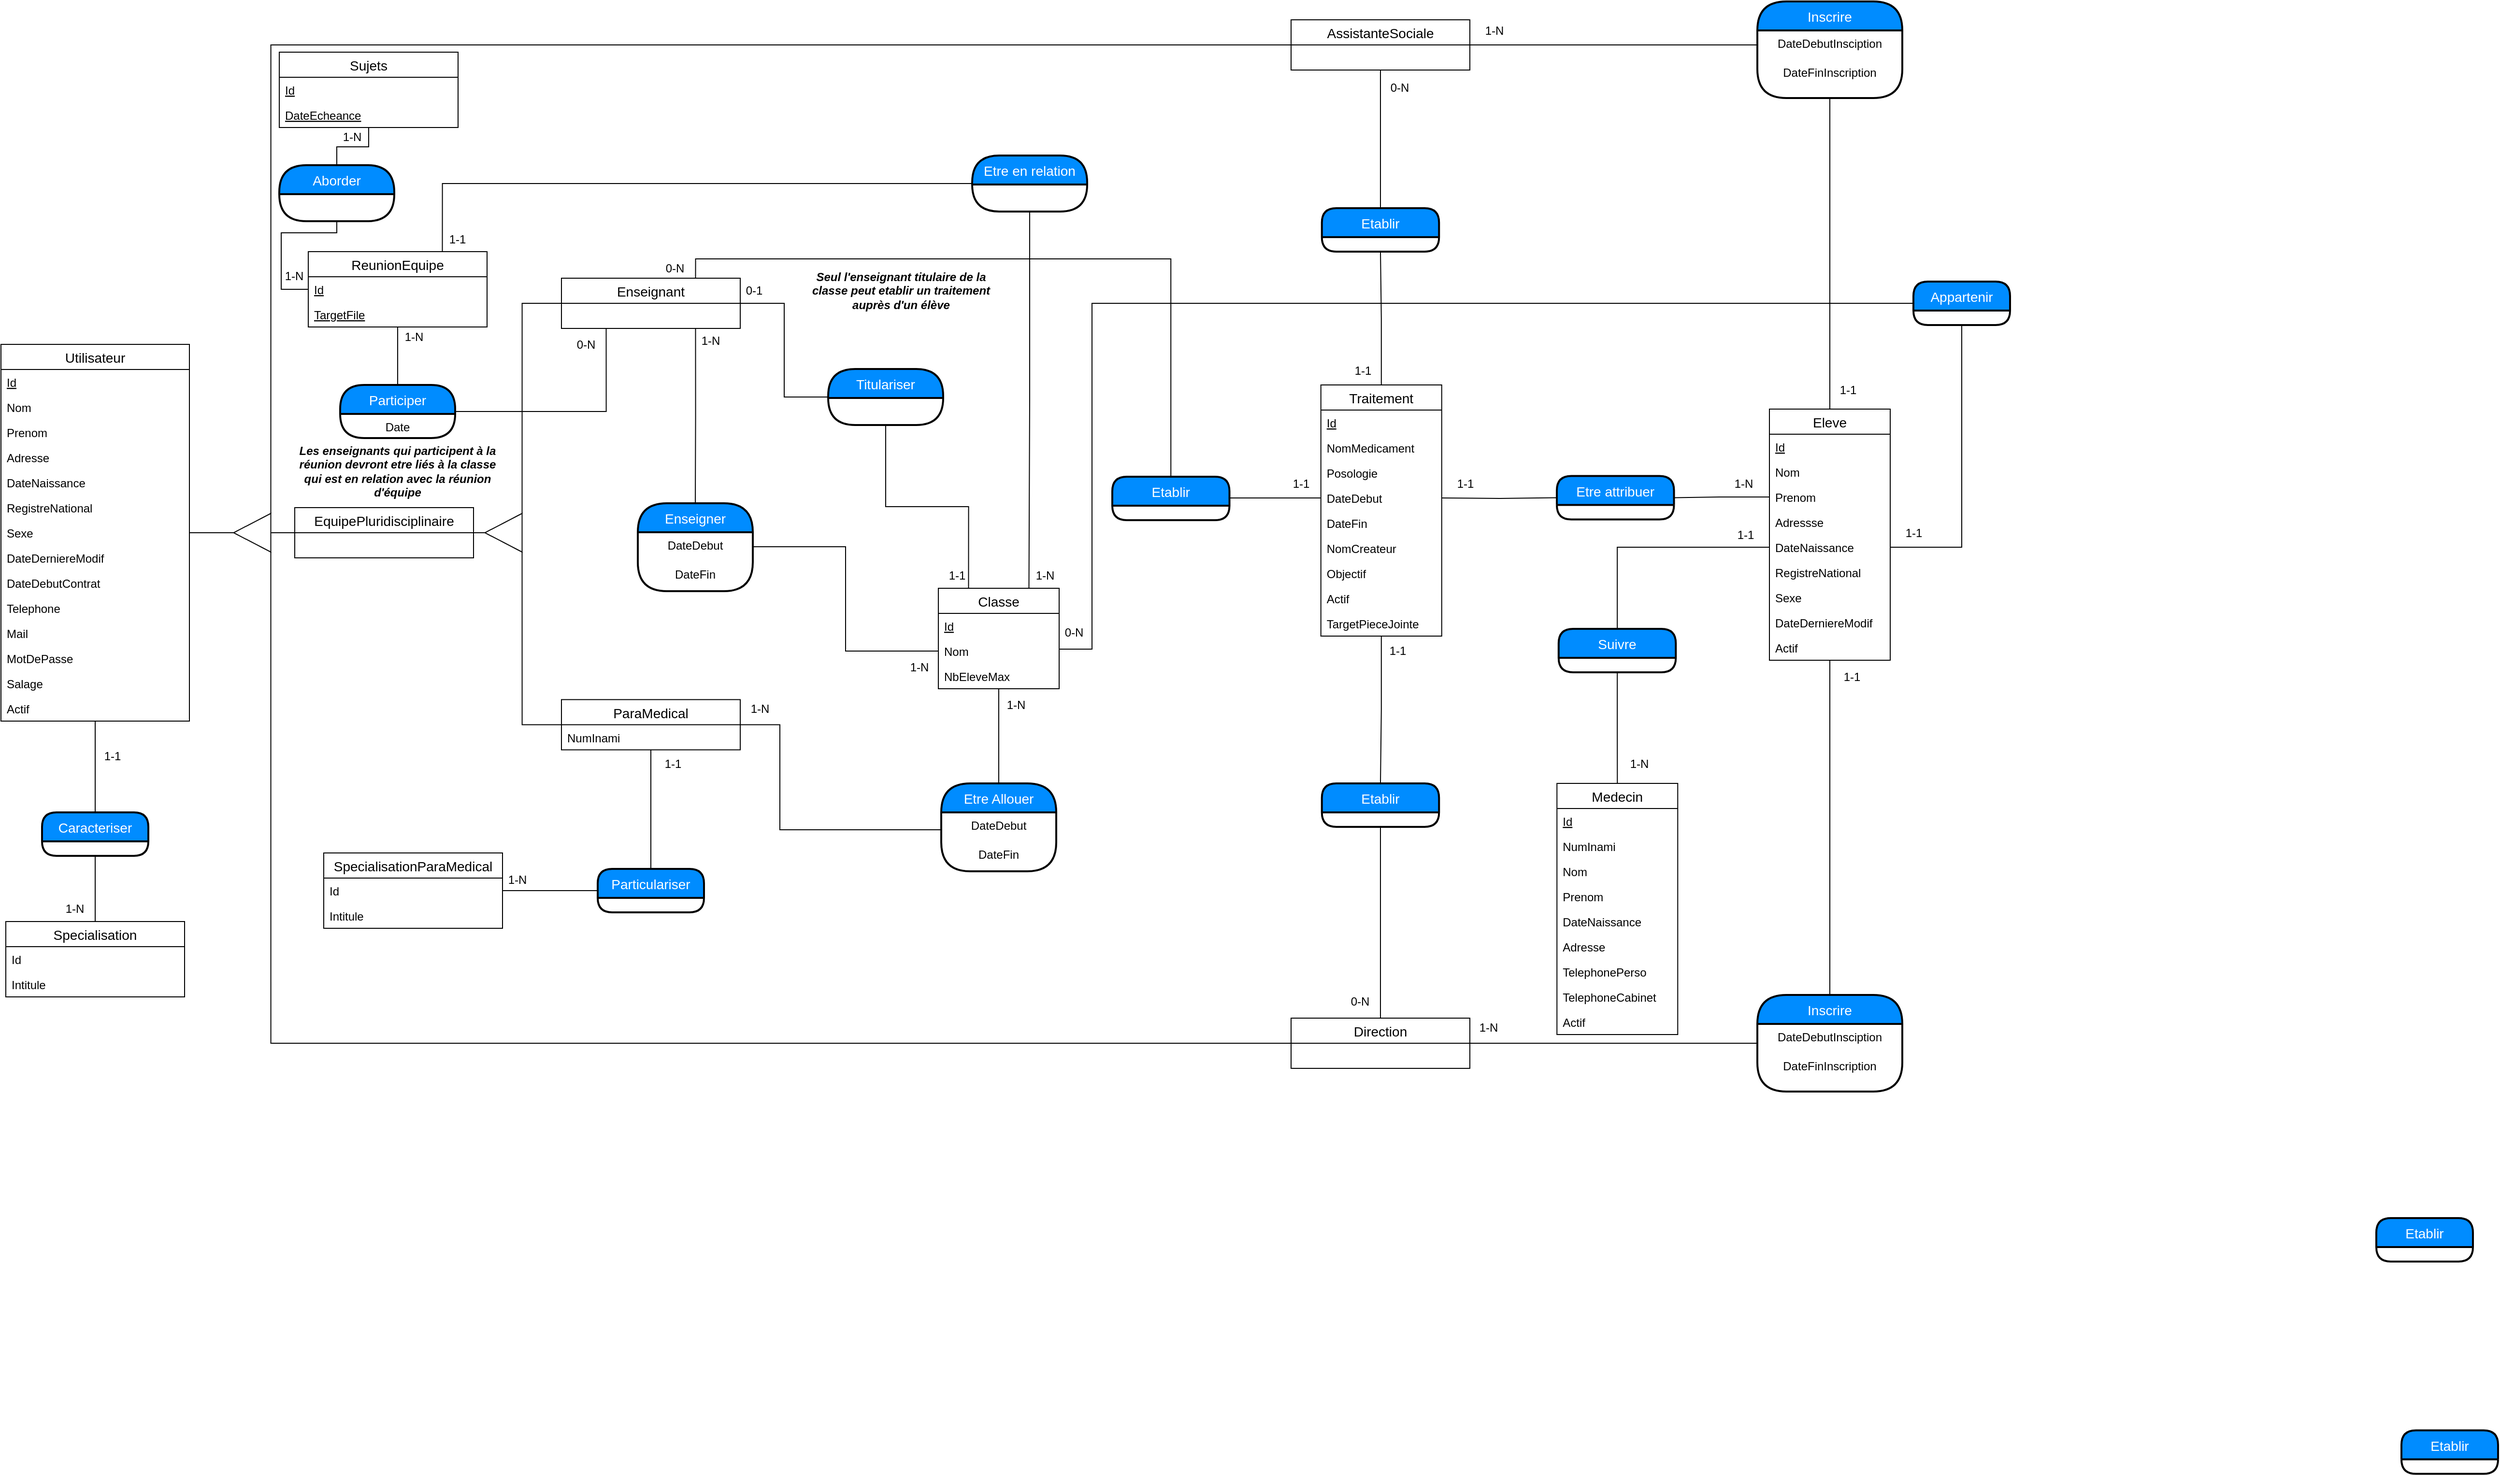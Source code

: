 <mxfile>
    <diagram id="4sK-PKmjDqS8IKaFj2jv" name="Page-1">
        <mxGraphModel dx="1220" dy="488" grid="0" gridSize="10" guides="1" tooltips="1" connect="1" arrows="1" fold="1" page="0" pageScale="1" pageWidth="827" pageHeight="1169" math="0" shadow="0">
            <root>
                <mxCell id="0"/>
                <mxCell id="1" parent="0"/>
                <mxCell id="yFiI01TJS1DYjCSwMzdh-75" style="edgeStyle=orthogonalEdgeStyle;rounded=0;orthogonalLoop=1;jettySize=auto;html=1;entryX=0;entryY=0.5;entryDx=0;entryDy=0;endArrow=none;endFill=0;" parent="1" source="awV-GZD2r2zzS3tEyDBp-6" target="awV-GZD2r2zzS3tEyDBp-64" edge="1">
                    <mxGeometry relative="1" as="geometry"/>
                </mxCell>
                <mxCell id="yFiI01TJS1DYjCSwMzdh-76" style="edgeStyle=orthogonalEdgeStyle;rounded=0;orthogonalLoop=1;jettySize=auto;html=1;entryX=0.5;entryY=0;entryDx=0;entryDy=0;endArrow=none;endFill=0;" parent="1" source="awV-GZD2r2zzS3tEyDBp-6" target="awV-GZD2r2zzS3tEyDBp-13" edge="1">
                    <mxGeometry relative="1" as="geometry"/>
                </mxCell>
                <mxCell id="awV-GZD2r2zzS3tEyDBp-6" value="Suivre" style="swimlane;childLayout=stackLayout;horizontal=1;startSize=30;horizontalStack=0;fillColor=#008cff;fontColor=#FFFFFF;rounded=1;fontSize=14;fontStyle=0;strokeWidth=2;resizeParent=0;resizeLast=1;shadow=0;dashed=0;align=center;comic=0;arcSize=50;" parent="1" vertex="1">
                    <mxGeometry x="1221.88" y="770" width="121.25" height="45" as="geometry"/>
                </mxCell>
                <mxCell id="awV-GZD2r2zzS3tEyDBp-10" value="Etablir" style="swimlane;childLayout=stackLayout;horizontal=1;startSize=30;horizontalStack=0;fillColor=#008cff;fontColor=#FFFFFF;rounded=1;fontSize=14;fontStyle=0;strokeWidth=2;resizeParent=0;resizeLast=1;shadow=0;dashed=0;align=center;comic=0;arcSize=50;" parent="1" vertex="1">
                    <mxGeometry x="976.87" y="334.5" width="121.25" height="45" as="geometry"/>
                </mxCell>
                <mxCell id="awV-GZD2r2zzS3tEyDBp-11" value="1-N" style="text;html=1;align=center;verticalAlign=middle;resizable=0;points=[];autosize=1;" parent="1" vertex="1">
                    <mxGeometry x="1140" y="140.5" width="30" height="20" as="geometry"/>
                </mxCell>
                <mxCell id="awV-GZD2r2zzS3tEyDBp-12" value="1-1" style="text;html=1;align=center;verticalAlign=middle;resizable=0;points=[];autosize=1;" parent="1" vertex="1">
                    <mxGeometry x="1110" y="610" width="30" height="20" as="geometry"/>
                </mxCell>
                <mxCell id="awV-GZD2r2zzS3tEyDBp-13" value="Medecin" style="swimlane;fontStyle=0;childLayout=stackLayout;horizontal=1;startSize=26;horizontalStack=0;resizeParent=1;resizeParentMax=0;resizeLast=0;collapsible=1;marginBottom=0;swimlaneFillColor=none;align=center;fontSize=14;shadow=0;comic=0;fillColor=none;" parent="1" vertex="1">
                    <mxGeometry x="1220.13" y="930" width="125" height="260" as="geometry"/>
                </mxCell>
                <mxCell id="awV-GZD2r2zzS3tEyDBp-14" value="Id" style="text;strokeColor=none;fillColor=none;spacingLeft=4;spacingRight=4;overflow=hidden;rotatable=0;points=[[0,0.5],[1,0.5]];portConstraint=eastwest;fontSize=12;fontStyle=4" parent="awV-GZD2r2zzS3tEyDBp-13" vertex="1">
                    <mxGeometry y="26" width="125" height="26" as="geometry"/>
                </mxCell>
                <mxCell id="83" value="NumInami" style="text;strokeColor=none;fillColor=none;spacingLeft=4;spacingRight=4;overflow=hidden;rotatable=0;points=[[0,0.5],[1,0.5]];portConstraint=eastwest;fontSize=12;" parent="awV-GZD2r2zzS3tEyDBp-13" vertex="1">
                    <mxGeometry y="52" width="125" height="26" as="geometry"/>
                </mxCell>
                <mxCell id="awV-GZD2r2zzS3tEyDBp-15" value="Nom" style="text;strokeColor=none;fillColor=none;spacingLeft=4;spacingRight=4;overflow=hidden;rotatable=0;points=[[0,0.5],[1,0.5]];portConstraint=eastwest;fontSize=12;" parent="awV-GZD2r2zzS3tEyDBp-13" vertex="1">
                    <mxGeometry y="78" width="125" height="26" as="geometry"/>
                </mxCell>
                <mxCell id="awV-GZD2r2zzS3tEyDBp-16" value="Prenom" style="text;strokeColor=none;fillColor=none;spacingLeft=4;spacingRight=4;overflow=hidden;rotatable=0;points=[[0,0.5],[1,0.5]];portConstraint=eastwest;fontSize=12;" parent="awV-GZD2r2zzS3tEyDBp-13" vertex="1">
                    <mxGeometry y="104" width="125" height="26" as="geometry"/>
                </mxCell>
                <mxCell id="awV-GZD2r2zzS3tEyDBp-17" value="DateNaissance" style="text;strokeColor=none;fillColor=none;spacingLeft=4;spacingRight=4;overflow=hidden;rotatable=0;points=[[0,0.5],[1,0.5]];portConstraint=eastwest;fontSize=12;" parent="awV-GZD2r2zzS3tEyDBp-13" vertex="1">
                    <mxGeometry y="130" width="125" height="26" as="geometry"/>
                </mxCell>
                <mxCell id="awV-GZD2r2zzS3tEyDBp-18" value="Adresse" style="text;strokeColor=none;fillColor=none;spacingLeft=4;spacingRight=4;overflow=hidden;rotatable=0;points=[[0,0.5],[1,0.5]];portConstraint=eastwest;fontSize=12;" parent="awV-GZD2r2zzS3tEyDBp-13" vertex="1">
                    <mxGeometry y="156" width="125" height="26" as="geometry"/>
                </mxCell>
                <mxCell id="awV-GZD2r2zzS3tEyDBp-19" value="TelephonePerso" style="text;strokeColor=none;fillColor=none;spacingLeft=4;spacingRight=4;overflow=hidden;rotatable=0;points=[[0,0.5],[1,0.5]];portConstraint=eastwest;fontSize=12;" parent="awV-GZD2r2zzS3tEyDBp-13" vertex="1">
                    <mxGeometry y="182" width="125" height="26" as="geometry"/>
                </mxCell>
                <mxCell id="awV-GZD2r2zzS3tEyDBp-20" value="TelephoneCabinet" style="text;strokeColor=none;fillColor=none;spacingLeft=4;spacingRight=4;overflow=hidden;rotatable=0;points=[[0,0.5],[1,0.5]];portConstraint=eastwest;fontSize=12;" parent="awV-GZD2r2zzS3tEyDBp-13" vertex="1">
                    <mxGeometry y="208" width="125" height="26" as="geometry"/>
                </mxCell>
                <mxCell id="awV-GZD2r2zzS3tEyDBp-21" value="Actif" style="text;strokeColor=none;fillColor=none;spacingLeft=4;spacingRight=4;overflow=hidden;rotatable=0;points=[[0,0.5],[1,0.5]];portConstraint=eastwest;fontSize=12;" parent="awV-GZD2r2zzS3tEyDBp-13" vertex="1">
                    <mxGeometry y="234" width="125" height="26" as="geometry"/>
                </mxCell>
                <mxCell id="awV-GZD2r2zzS3tEyDBp-22" value="1-N" style="text;html=1;align=center;verticalAlign=middle;resizable=0;points=[];autosize=1;" parent="1" vertex="1">
                    <mxGeometry x="1290" y="900" width="30" height="20" as="geometry"/>
                </mxCell>
                <mxCell id="awV-GZD2r2zzS3tEyDBp-23" value="1-1" style="text;html=1;align=center;verticalAlign=middle;resizable=0;points=[];autosize=1;" parent="1" vertex="1">
                    <mxGeometry x="1400" y="662.5" width="30" height="20" as="geometry"/>
                </mxCell>
                <mxCell id="yFiI01TJS1DYjCSwMzdh-47" style="edgeStyle=orthogonalEdgeStyle;rounded=0;orthogonalLoop=1;jettySize=auto;html=1;entryX=0.5;entryY=0;entryDx=0;entryDy=0;endArrow=none;endFill=0;" parent="1" source="awV-GZD2r2zzS3tEyDBp-24" target="awV-GZD2r2zzS3tEyDBp-59" edge="1">
                    <mxGeometry relative="1" as="geometry"/>
                </mxCell>
                <mxCell id="awV-GZD2r2zzS3tEyDBp-24" value="Inscrire" style="swimlane;childLayout=stackLayout;horizontal=1;startSize=30;horizontalStack=0;fillColor=#008cff;fontColor=#FFFFFF;rounded=1;fontSize=14;fontStyle=0;strokeWidth=2;resizeParent=0;resizeLast=1;shadow=0;dashed=0;align=center;comic=0;arcSize=50;" parent="1" vertex="1">
                    <mxGeometry x="1427.5" y="120.5" width="150" height="100" as="geometry"/>
                </mxCell>
                <mxCell id="awV-GZD2r2zzS3tEyDBp-68" value="DateDebutInsciption" style="text;strokeColor=none;fillColor=none;spacingLeft=4;spacingRight=4;overflow=hidden;rotatable=0;points=[[0,0.5],[1,0.5]];portConstraint=eastwest;fontSize=12;align=center;" parent="awV-GZD2r2zzS3tEyDBp-24" vertex="1">
                    <mxGeometry y="30" width="150" height="30" as="geometry"/>
                </mxCell>
                <mxCell id="UkAMx5j0rpMIQZxr48Fk-3" value="DateFinInscription" style="text;strokeColor=none;fillColor=none;spacingLeft=4;spacingRight=4;overflow=hidden;rotatable=0;points=[[0,0.5],[1,0.5]];portConstraint=eastwest;fontSize=12;align=center;" parent="awV-GZD2r2zzS3tEyDBp-24" vertex="1">
                    <mxGeometry y="60" width="150" height="40" as="geometry"/>
                </mxCell>
                <mxCell id="yFiI01TJS1DYjCSwMzdh-51" style="edgeStyle=orthogonalEdgeStyle;rounded=0;orthogonalLoop=1;jettySize=auto;html=1;entryX=0.5;entryY=0;entryDx=0;entryDy=0;endArrow=none;endFill=0;" parent="1" source="awV-GZD2r2zzS3tEyDBp-30" target="awV-GZD2r2zzS3tEyDBp-116" edge="1">
                    <mxGeometry relative="1" as="geometry"/>
                </mxCell>
                <mxCell id="awV-GZD2r2zzS3tEyDBp-30" value="ParaMedical" style="swimlane;fontStyle=0;childLayout=stackLayout;horizontal=1;startSize=26;horizontalStack=0;resizeParent=1;resizeParentMax=0;resizeLast=0;collapsible=1;marginBottom=0;swimlaneFillColor=none;align=center;fontSize=14;shadow=0;comic=0;fillColor=none;" parent="1" vertex="1">
                    <mxGeometry x="190" y="843.25" width="185" height="52" as="geometry"/>
                </mxCell>
                <mxCell id="UkAMx5j0rpMIQZxr48Fk-7" value="NumInami&#10;" style="text;strokeColor=none;fillColor=none;spacingLeft=4;spacingRight=4;overflow=hidden;rotatable=0;points=[[0,0.5],[1,0.5]];portConstraint=eastwest;fontSize=12;" parent="awV-GZD2r2zzS3tEyDBp-30" vertex="1">
                    <mxGeometry y="26" width="185" height="26" as="geometry"/>
                </mxCell>
                <mxCell id="awV-GZD2r2zzS3tEyDBp-33" value="Etablir" style="swimlane;childLayout=stackLayout;horizontal=1;startSize=30;horizontalStack=0;fillColor=#008cff;fontColor=#FFFFFF;rounded=1;fontSize=14;fontStyle=0;strokeWidth=2;resizeParent=0;resizeLast=1;shadow=0;dashed=0;align=center;comic=0;arcSize=22;" parent="1" vertex="1">
                    <mxGeometry x="2094" y="1599.75" width="100" height="45" as="geometry"/>
                </mxCell>
                <mxCell id="awV-GZD2r2zzS3tEyDBp-35" value="1-1" style="text;html=1;align=center;verticalAlign=middle;resizable=0;points=[];autosize=1;" parent="1" vertex="1">
                    <mxGeometry x="1506" y="513" width="30" height="20" as="geometry"/>
                </mxCell>
                <mxCell id="yFiI01TJS1DYjCSwMzdh-10" style="edgeStyle=orthogonalEdgeStyle;rounded=0;orthogonalLoop=1;jettySize=auto;html=1;entryX=1;entryY=1;entryDx=0;entryDy=0;entryPerimeter=0;endArrow=none;endFill=0;" parent="1" source="awV-GZD2r2zzS3tEyDBp-37" target="awV-GZD2r2zzS3tEyDBp-56" edge="1">
                    <mxGeometry relative="1" as="geometry"/>
                </mxCell>
                <mxCell id="yFiI01TJS1DYjCSwMzdh-31" style="edgeStyle=orthogonalEdgeStyle;rounded=0;orthogonalLoop=1;jettySize=auto;html=1;entryX=0;entryY=0.5;entryDx=0;entryDy=0;endArrow=none;endFill=0;" parent="1" source="awV-GZD2r2zzS3tEyDBp-37" target="awV-GZD2r2zzS3tEyDBp-68" edge="1">
                    <mxGeometry relative="1" as="geometry"/>
                </mxCell>
                <mxCell id="yFiI01TJS1DYjCSwMzdh-53" style="edgeStyle=orthogonalEdgeStyle;rounded=0;orthogonalLoop=1;jettySize=auto;html=1;entryX=0.5;entryY=0;entryDx=0;entryDy=0;endArrow=none;endFill=0;" parent="1" source="awV-GZD2r2zzS3tEyDBp-37" target="awV-GZD2r2zzS3tEyDBp-10" edge="1">
                    <mxGeometry relative="1" as="geometry"/>
                </mxCell>
                <mxCell id="awV-GZD2r2zzS3tEyDBp-37" value="AssistanteSociale" style="swimlane;fontStyle=0;childLayout=stackLayout;horizontal=1;startSize=26;horizontalStack=0;resizeParent=1;resizeParentMax=0;resizeLast=0;collapsible=1;marginBottom=0;swimlaneFillColor=none;align=center;fontSize=14;shadow=0;comic=0;fillColor=none;" parent="1" vertex="1">
                    <mxGeometry x="945" y="139.5" width="185" height="52" as="geometry"/>
                </mxCell>
                <mxCell id="89" style="edgeStyle=orthogonalEdgeStyle;rounded=0;orthogonalLoop=1;jettySize=auto;html=1;entryX=0.5;entryY=0;entryDx=0;entryDy=0;endArrow=none;endFill=0;" parent="1" source="awV-GZD2r2zzS3tEyDBp-41" target="87" edge="1">
                    <mxGeometry relative="1" as="geometry"/>
                </mxCell>
                <mxCell id="awV-GZD2r2zzS3tEyDBp-41" value="Utilisateur" style="swimlane;fontStyle=0;childLayout=stackLayout;horizontal=1;startSize=26;horizontalStack=0;resizeParent=1;resizeParentMax=0;resizeLast=0;collapsible=1;marginBottom=0;swimlaneFillColor=none;align=center;fontSize=14;shadow=0;comic=0;fillColor=none;" parent="1" vertex="1">
                    <mxGeometry x="-390" y="475.5" width="195" height="390" as="geometry"/>
                </mxCell>
                <mxCell id="awV-GZD2r2zzS3tEyDBp-42" value="Id" style="text;strokeColor=none;fillColor=none;spacingLeft=4;spacingRight=4;overflow=hidden;rotatable=0;points=[[0,0.5],[1,0.5]];portConstraint=eastwest;fontSize=12;fontStyle=4" parent="awV-GZD2r2zzS3tEyDBp-41" vertex="1">
                    <mxGeometry y="26" width="195" height="26" as="geometry"/>
                </mxCell>
                <mxCell id="awV-GZD2r2zzS3tEyDBp-47" value="Nom" style="text;strokeColor=none;fillColor=none;spacingLeft=4;spacingRight=4;overflow=hidden;rotatable=0;points=[[0,0.5],[1,0.5]];portConstraint=eastwest;fontSize=12;" parent="awV-GZD2r2zzS3tEyDBp-41" vertex="1">
                    <mxGeometry y="52" width="195" height="26" as="geometry"/>
                </mxCell>
                <mxCell id="awV-GZD2r2zzS3tEyDBp-46" value="Prenom" style="text;strokeColor=none;fillColor=none;spacingLeft=4;spacingRight=4;overflow=hidden;rotatable=0;points=[[0,0.5],[1,0.5]];portConstraint=eastwest;fontSize=12;" parent="awV-GZD2r2zzS3tEyDBp-41" vertex="1">
                    <mxGeometry y="78" width="195" height="26" as="geometry"/>
                </mxCell>
                <mxCell id="UkAMx5j0rpMIQZxr48Fk-1" value="Adresse" style="text;strokeColor=none;fillColor=none;spacingLeft=4;spacingRight=4;overflow=hidden;rotatable=0;points=[[0,0.5],[1,0.5]];portConstraint=eastwest;fontSize=12;" parent="awV-GZD2r2zzS3tEyDBp-41" vertex="1">
                    <mxGeometry y="104" width="195" height="26" as="geometry"/>
                </mxCell>
                <mxCell id="awV-GZD2r2zzS3tEyDBp-48" value="DateNaissance" style="text;strokeColor=none;fillColor=none;spacingLeft=4;spacingRight=4;overflow=hidden;rotatable=0;points=[[0,0.5],[1,0.5]];portConstraint=eastwest;fontSize=12;" parent="awV-GZD2r2zzS3tEyDBp-41" vertex="1">
                    <mxGeometry y="130" width="195" height="26" as="geometry"/>
                </mxCell>
                <mxCell id="awV-GZD2r2zzS3tEyDBp-49" value="RegistreNational" style="text;strokeColor=none;fillColor=none;spacingLeft=4;spacingRight=4;overflow=hidden;rotatable=0;points=[[0,0.5],[1,0.5]];portConstraint=eastwest;fontSize=12;" parent="awV-GZD2r2zzS3tEyDBp-41" vertex="1">
                    <mxGeometry y="156" width="195" height="26" as="geometry"/>
                </mxCell>
                <mxCell id="awV-GZD2r2zzS3tEyDBp-51" value="Sexe&#10;" style="text;strokeColor=none;fillColor=none;spacingLeft=4;spacingRight=4;overflow=hidden;rotatable=0;points=[[0,0.5],[1,0.5]];portConstraint=eastwest;fontSize=12;" parent="awV-GZD2r2zzS3tEyDBp-41" vertex="1">
                    <mxGeometry y="182" width="195" height="26" as="geometry"/>
                </mxCell>
                <mxCell id="awV-GZD2r2zzS3tEyDBp-52" value="DateDerniereModif" style="text;strokeColor=none;fillColor=none;spacingLeft=4;spacingRight=4;overflow=hidden;rotatable=0;points=[[0,0.5],[1,0.5]];portConstraint=eastwest;fontSize=12;" parent="awV-GZD2r2zzS3tEyDBp-41" vertex="1">
                    <mxGeometry y="208" width="195" height="26" as="geometry"/>
                </mxCell>
                <mxCell id="awV-GZD2r2zzS3tEyDBp-53" value="DateDebutContrat" style="text;strokeColor=none;fillColor=none;spacingLeft=4;spacingRight=4;overflow=hidden;rotatable=0;points=[[0,0.5],[1,0.5]];portConstraint=eastwest;fontSize=12;" parent="awV-GZD2r2zzS3tEyDBp-41" vertex="1">
                    <mxGeometry y="234" width="195" height="26" as="geometry"/>
                </mxCell>
                <mxCell id="awV-GZD2r2zzS3tEyDBp-50" value="Telephone" style="text;strokeColor=none;fillColor=none;spacingLeft=4;spacingRight=4;overflow=hidden;rotatable=0;points=[[0,0.5],[1,0.5]];portConstraint=eastwest;fontSize=12;" parent="awV-GZD2r2zzS3tEyDBp-41" vertex="1">
                    <mxGeometry y="260" width="195" height="26" as="geometry"/>
                </mxCell>
                <mxCell id="awV-GZD2r2zzS3tEyDBp-43" value="Mail" style="text;strokeColor=none;fillColor=none;spacingLeft=4;spacingRight=4;overflow=hidden;rotatable=0;points=[[0,0.5],[1,0.5]];portConstraint=eastwest;fontSize=12;" parent="awV-GZD2r2zzS3tEyDBp-41" vertex="1">
                    <mxGeometry y="286" width="195" height="26" as="geometry"/>
                </mxCell>
                <mxCell id="awV-GZD2r2zzS3tEyDBp-44" value="MotDePasse" style="text;strokeColor=none;fillColor=none;spacingLeft=4;spacingRight=4;overflow=hidden;rotatable=0;points=[[0,0.5],[1,0.5]];portConstraint=eastwest;fontSize=12;" parent="awV-GZD2r2zzS3tEyDBp-41" vertex="1">
                    <mxGeometry y="312" width="195" height="26" as="geometry"/>
                </mxCell>
                <mxCell id="awV-GZD2r2zzS3tEyDBp-45" value="Salage" style="text;strokeColor=none;fillColor=none;spacingLeft=4;spacingRight=4;overflow=hidden;rotatable=0;points=[[0,0.5],[1,0.5]];portConstraint=eastwest;fontSize=12;" parent="awV-GZD2r2zzS3tEyDBp-41" vertex="1">
                    <mxGeometry y="338" width="195" height="26" as="geometry"/>
                </mxCell>
                <mxCell id="awV-GZD2r2zzS3tEyDBp-55" value="Actif" style="text;strokeColor=none;fillColor=none;spacingLeft=4;spacingRight=4;overflow=hidden;rotatable=0;points=[[0,0.5],[1,0.5]];portConstraint=eastwest;fontSize=12;" parent="awV-GZD2r2zzS3tEyDBp-41" vertex="1">
                    <mxGeometry y="364" width="195" height="26" as="geometry"/>
                </mxCell>
                <mxCell id="yFiI01TJS1DYjCSwMzdh-9" style="edgeStyle=orthogonalEdgeStyle;rounded=0;orthogonalLoop=1;jettySize=auto;html=1;entryX=1;entryY=0.5;entryDx=0;entryDy=0;endArrow=none;endFill=0;" parent="1" source="awV-GZD2r2zzS3tEyDBp-56" target="awV-GZD2r2zzS3tEyDBp-51" edge="1">
                    <mxGeometry relative="1" as="geometry"/>
                </mxCell>
                <mxCell id="awV-GZD2r2zzS3tEyDBp-56" value="" style="verticalLabelPosition=bottom;verticalAlign=top;html=1;shape=mxgraph.basic.acute_triangle;dx=0.5;rotation=-90;" parent="1" vertex="1">
                    <mxGeometry x="-150" y="651.25" width="40" height="38.5" as="geometry"/>
                </mxCell>
                <mxCell id="yFiI01TJS1DYjCSwMzdh-49" style="edgeStyle=orthogonalEdgeStyle;rounded=0;orthogonalLoop=1;jettySize=auto;html=1;entryX=0.5;entryY=0;entryDx=0;entryDy=0;endArrow=none;endFill=0;" parent="1" source="awV-GZD2r2zzS3tEyDBp-59" target="yFiI01TJS1DYjCSwMzdh-19" edge="1">
                    <mxGeometry relative="1" as="geometry"/>
                </mxCell>
                <mxCell id="awV-GZD2r2zzS3tEyDBp-59" value="Eleve" style="swimlane;fontStyle=0;childLayout=stackLayout;horizontal=1;startSize=26;horizontalStack=0;resizeParent=1;resizeParentMax=0;resizeLast=0;collapsible=1;marginBottom=0;swimlaneFillColor=none;align=center;fontSize=14;shadow=0;comic=0;fillColor=none;" parent="1" vertex="1">
                    <mxGeometry x="1440" y="542.5" width="125" height="260" as="geometry"/>
                </mxCell>
                <mxCell id="awV-GZD2r2zzS3tEyDBp-60" value="Id" style="text;strokeColor=none;fillColor=none;spacingLeft=4;spacingRight=4;overflow=hidden;rotatable=0;points=[[0,0.5],[1,0.5]];portConstraint=eastwest;fontSize=12;fontStyle=4" parent="awV-GZD2r2zzS3tEyDBp-59" vertex="1">
                    <mxGeometry y="26" width="125" height="26" as="geometry"/>
                </mxCell>
                <mxCell id="awV-GZD2r2zzS3tEyDBp-61" value="Nom" style="text;strokeColor=none;fillColor=none;spacingLeft=4;spacingRight=4;overflow=hidden;rotatable=0;points=[[0,0.5],[1,0.5]];portConstraint=eastwest;fontSize=12;" parent="awV-GZD2r2zzS3tEyDBp-59" vertex="1">
                    <mxGeometry y="52" width="125" height="26" as="geometry"/>
                </mxCell>
                <mxCell id="awV-GZD2r2zzS3tEyDBp-62" value="Prenom" style="text;strokeColor=none;fillColor=none;spacingLeft=4;spacingRight=4;overflow=hidden;rotatable=0;points=[[0,0.5],[1,0.5]];portConstraint=eastwest;fontSize=12;" parent="awV-GZD2r2zzS3tEyDBp-59" vertex="1">
                    <mxGeometry y="78" width="125" height="26" as="geometry"/>
                </mxCell>
                <mxCell id="awV-GZD2r2zzS3tEyDBp-63" value="Adressse" style="text;strokeColor=none;fillColor=none;spacingLeft=4;spacingRight=4;overflow=hidden;rotatable=0;points=[[0,0.5],[1,0.5]];portConstraint=eastwest;fontSize=12;" parent="awV-GZD2r2zzS3tEyDBp-59" vertex="1">
                    <mxGeometry y="104" width="125" height="26" as="geometry"/>
                </mxCell>
                <mxCell id="awV-GZD2r2zzS3tEyDBp-64" value="DateNaissance" style="text;strokeColor=none;fillColor=none;spacingLeft=4;spacingRight=4;overflow=hidden;rotatable=0;points=[[0,0.5],[1,0.5]];portConstraint=eastwest;fontSize=12;" parent="awV-GZD2r2zzS3tEyDBp-59" vertex="1">
                    <mxGeometry y="130" width="125" height="26" as="geometry"/>
                </mxCell>
                <mxCell id="awV-GZD2r2zzS3tEyDBp-65" value="RegistreNational" style="text;strokeColor=none;fillColor=none;spacingLeft=4;spacingRight=4;overflow=hidden;rotatable=0;points=[[0,0.5],[1,0.5]];portConstraint=eastwest;fontSize=12;" parent="awV-GZD2r2zzS3tEyDBp-59" vertex="1">
                    <mxGeometry y="156" width="125" height="26" as="geometry"/>
                </mxCell>
                <mxCell id="awV-GZD2r2zzS3tEyDBp-66" value="Sexe&#10;" style="text;strokeColor=none;fillColor=none;spacingLeft=4;spacingRight=4;overflow=hidden;rotatable=0;points=[[0,0.5],[1,0.5]];portConstraint=eastwest;fontSize=12;" parent="awV-GZD2r2zzS3tEyDBp-59" vertex="1">
                    <mxGeometry y="182" width="125" height="26" as="geometry"/>
                </mxCell>
                <mxCell id="UkAMx5j0rpMIQZxr48Fk-2" value="DateDerniereModif" style="text;strokeColor=none;fillColor=none;spacingLeft=4;spacingRight=4;overflow=hidden;rotatable=0;points=[[0,0.5],[1,0.5]];portConstraint=eastwest;fontSize=12;" parent="awV-GZD2r2zzS3tEyDBp-59" vertex="1">
                    <mxGeometry y="208" width="125" height="26" as="geometry"/>
                </mxCell>
                <mxCell id="awV-GZD2r2zzS3tEyDBp-69" value="Actif" style="text;strokeColor=none;fillColor=none;spacingLeft=4;spacingRight=4;overflow=hidden;rotatable=0;points=[[0,0.5],[1,0.5]];portConstraint=eastwest;fontSize=12;" parent="awV-GZD2r2zzS3tEyDBp-59" vertex="1">
                    <mxGeometry y="234" width="125" height="26" as="geometry"/>
                </mxCell>
                <mxCell id="yFiI01TJS1DYjCSwMzdh-54" style="edgeStyle=orthogonalEdgeStyle;rounded=0;orthogonalLoop=1;jettySize=auto;html=1;entryX=0.5;entryY=1;entryDx=0;entryDy=0;endArrow=none;endFill=0;" parent="1" source="awV-GZD2r2zzS3tEyDBp-82" target="awV-GZD2r2zzS3tEyDBp-10" edge="1">
                    <mxGeometry relative="1" as="geometry"/>
                </mxCell>
                <mxCell id="yFiI01TJS1DYjCSwMzdh-56" style="edgeStyle=orthogonalEdgeStyle;rounded=0;orthogonalLoop=1;jettySize=auto;html=1;entryX=0.5;entryY=0;entryDx=0;entryDy=0;endArrow=none;endFill=0;" parent="1" source="awV-GZD2r2zzS3tEyDBp-82" target="yFiI01TJS1DYjCSwMzdh-52" edge="1">
                    <mxGeometry relative="1" as="geometry"/>
                </mxCell>
                <mxCell id="awV-GZD2r2zzS3tEyDBp-82" value="Traitement" style="swimlane;fontStyle=0;childLayout=stackLayout;horizontal=1;startSize=26;horizontalStack=0;resizeParent=1;resizeParentMax=0;resizeLast=0;collapsible=1;marginBottom=0;swimlaneFillColor=none;align=center;fontSize=14;shadow=0;comic=0;fillColor=none;" parent="1" vertex="1">
                    <mxGeometry x="975.87" y="517.5" width="125" height="260" as="geometry"/>
                </mxCell>
                <mxCell id="awV-GZD2r2zzS3tEyDBp-83" value="Id" style="text;strokeColor=none;fillColor=none;spacingLeft=4;spacingRight=4;overflow=hidden;rotatable=0;points=[[0,0.5],[1,0.5]];portConstraint=eastwest;fontSize=12;fontStyle=4" parent="awV-GZD2r2zzS3tEyDBp-82" vertex="1">
                    <mxGeometry y="26" width="125" height="26" as="geometry"/>
                </mxCell>
                <mxCell id="awV-GZD2r2zzS3tEyDBp-84" value="NomMedicament" style="text;strokeColor=none;fillColor=none;spacingLeft=4;spacingRight=4;overflow=hidden;rotatable=0;points=[[0,0.5],[1,0.5]];portConstraint=eastwest;fontSize=12;" parent="awV-GZD2r2zzS3tEyDBp-82" vertex="1">
                    <mxGeometry y="52" width="125" height="26" as="geometry"/>
                </mxCell>
                <mxCell id="awV-GZD2r2zzS3tEyDBp-85" value="Posologie" style="text;strokeColor=none;fillColor=none;spacingLeft=4;spacingRight=4;overflow=hidden;rotatable=0;points=[[0,0.5],[1,0.5]];portConstraint=eastwest;fontSize=12;" parent="awV-GZD2r2zzS3tEyDBp-82" vertex="1">
                    <mxGeometry y="78" width="125" height="26" as="geometry"/>
                </mxCell>
                <mxCell id="awV-GZD2r2zzS3tEyDBp-86" value="DateDebut" style="text;strokeColor=none;fillColor=none;spacingLeft=4;spacingRight=4;overflow=hidden;rotatable=0;points=[[0,0.5],[1,0.5]];portConstraint=eastwest;fontSize=12;" parent="awV-GZD2r2zzS3tEyDBp-82" vertex="1">
                    <mxGeometry y="104" width="125" height="26" as="geometry"/>
                </mxCell>
                <mxCell id="awV-GZD2r2zzS3tEyDBp-87" value="DateFin" style="text;strokeColor=none;fillColor=none;spacingLeft=4;spacingRight=4;overflow=hidden;rotatable=0;points=[[0,0.5],[1,0.5]];portConstraint=eastwest;fontSize=12;" parent="awV-GZD2r2zzS3tEyDBp-82" vertex="1">
                    <mxGeometry y="130" width="125" height="26" as="geometry"/>
                </mxCell>
                <mxCell id="awV-GZD2r2zzS3tEyDBp-88" value="NomCreateur" style="text;strokeColor=none;fillColor=none;spacingLeft=4;spacingRight=4;overflow=hidden;rotatable=0;points=[[0,0.5],[1,0.5]];portConstraint=eastwest;fontSize=12;" parent="awV-GZD2r2zzS3tEyDBp-82" vertex="1">
                    <mxGeometry y="156" width="125" height="26" as="geometry"/>
                </mxCell>
                <mxCell id="awV-GZD2r2zzS3tEyDBp-89" value="Objectif" style="text;strokeColor=none;fillColor=none;spacingLeft=4;spacingRight=4;overflow=hidden;rotatable=0;points=[[0,0.5],[1,0.5]];portConstraint=eastwest;fontSize=12;" parent="awV-GZD2r2zzS3tEyDBp-82" vertex="1">
                    <mxGeometry y="182" width="125" height="26" as="geometry"/>
                </mxCell>
                <mxCell id="BujevRqAmfyZwdnscf3T-8" value="Actif" style="text;strokeColor=none;fillColor=none;spacingLeft=4;spacingRight=4;overflow=hidden;rotatable=0;points=[[0,0.5],[1,0.5]];portConstraint=eastwest;fontSize=12;" parent="awV-GZD2r2zzS3tEyDBp-82" vertex="1">
                    <mxGeometry y="208" width="125" height="26" as="geometry"/>
                </mxCell>
                <mxCell id="awV-GZD2r2zzS3tEyDBp-90" value="TargetPieceJointe" style="text;strokeColor=none;fillColor=none;spacingLeft=4;spacingRight=4;overflow=hidden;rotatable=0;points=[[0,0.5],[1,0.5]];portConstraint=eastwest;fontSize=12;" parent="awV-GZD2r2zzS3tEyDBp-82" vertex="1">
                    <mxGeometry y="234" width="125" height="26" as="geometry"/>
                </mxCell>
                <mxCell id="yFiI01TJS1DYjCSwMzdh-33" style="edgeStyle=orthogonalEdgeStyle;rounded=0;orthogonalLoop=1;jettySize=auto;html=1;entryX=1;entryY=1;entryDx=0;entryDy=0;entryPerimeter=0;endArrow=none;endFill=0;" parent="1" source="awV-GZD2r2zzS3tEyDBp-93" target="yFiI01TJS1DYjCSwMzdh-32" edge="1">
                    <mxGeometry relative="1" as="geometry"/>
                </mxCell>
                <mxCell id="34" style="edgeStyle=orthogonalEdgeStyle;rounded=0;orthogonalLoop=1;jettySize=auto;html=1;exitX=0.75;exitY=0;exitDx=0;exitDy=0;entryX=0.5;entryY=0;entryDx=0;entryDy=0;endArrow=none;endFill=0;" parent="1" source="awV-GZD2r2zzS3tEyDBp-93" target="yFiI01TJS1DYjCSwMzdh-64" edge="1">
                    <mxGeometry relative="1" as="geometry"/>
                </mxCell>
                <mxCell id="37" style="edgeStyle=orthogonalEdgeStyle;rounded=0;orthogonalLoop=1;jettySize=auto;html=1;entryX=0.5;entryY=0;entryDx=0;entryDy=0;endArrow=none;endFill=0;exitX=0.75;exitY=1;exitDx=0;exitDy=0;" parent="1" source="awV-GZD2r2zzS3tEyDBp-93" target="23" edge="1">
                    <mxGeometry relative="1" as="geometry"/>
                </mxCell>
                <mxCell id="39" style="edgeStyle=orthogonalEdgeStyle;rounded=0;orthogonalLoop=1;jettySize=auto;html=1;entryX=0;entryY=0.5;entryDx=0;entryDy=0;endArrow=none;endFill=0;" parent="1" source="awV-GZD2r2zzS3tEyDBp-93" target="15" edge="1">
                    <mxGeometry relative="1" as="geometry"/>
                </mxCell>
                <mxCell id="awV-GZD2r2zzS3tEyDBp-93" value="Enseignant" style="swimlane;fontStyle=0;childLayout=stackLayout;horizontal=1;startSize=26;horizontalStack=0;resizeParent=1;resizeParentMax=0;resizeLast=0;collapsible=1;marginBottom=0;swimlaneFillColor=none;align=center;fontSize=14;shadow=0;comic=0;fillColor=none;" parent="1" vertex="1">
                    <mxGeometry x="190" y="407" width="185" height="52" as="geometry"/>
                </mxCell>
                <mxCell id="awV-GZD2r2zzS3tEyDBp-104" value="0-N" style="text;html=1;align=center;verticalAlign=middle;resizable=0;points=[];autosize=1;" parent="1" vertex="1">
                    <mxGeometry x="1001" y="1146" width="30" height="20" as="geometry"/>
                </mxCell>
                <mxCell id="awV-GZD2r2zzS3tEyDBp-108" value="Etablir" style="swimlane;childLayout=stackLayout;horizontal=1;startSize=30;horizontalStack=0;fillColor=#008cff;fontColor=#FFFFFF;rounded=1;fontSize=14;fontStyle=0;strokeWidth=2;resizeParent=0;resizeLast=1;shadow=0;dashed=0;align=center;comic=0;arcSize=22;" parent="1" vertex="1">
                    <mxGeometry x="2068" y="1380" width="100" height="45" as="geometry"/>
                </mxCell>
                <mxCell id="yFiI01TJS1DYjCSwMzdh-50" style="edgeStyle=orthogonalEdgeStyle;rounded=0;orthogonalLoop=1;jettySize=auto;html=1;entryX=0;entryY=0.5;entryDx=0;entryDy=0;endArrow=none;endFill=0;" parent="1" source="awV-GZD2r2zzS3tEyDBp-112" target="awV-GZD2r2zzS3tEyDBp-116" edge="1">
                    <mxGeometry relative="1" as="geometry"/>
                </mxCell>
                <mxCell id="awV-GZD2r2zzS3tEyDBp-112" value="SpecialisationParaMedical" style="swimlane;fontStyle=0;childLayout=stackLayout;horizontal=1;startSize=26;horizontalStack=0;resizeParent=1;resizeParentMax=0;resizeLast=0;collapsible=1;marginBottom=0;swimlaneFillColor=none;align=center;fontSize=14;shadow=0;comic=0;fillColor=none;" parent="1" vertex="1">
                    <mxGeometry x="-56" y="1002" width="185" height="78" as="geometry"/>
                </mxCell>
                <mxCell id="awV-GZD2r2zzS3tEyDBp-113" value="Id" style="text;strokeColor=none;fillColor=none;spacingLeft=4;spacingRight=4;overflow=hidden;rotatable=0;points=[[0,0.5],[1,0.5]];portConstraint=eastwest;fontSize=12;" parent="awV-GZD2r2zzS3tEyDBp-112" vertex="1">
                    <mxGeometry y="26" width="185" height="26" as="geometry"/>
                </mxCell>
                <mxCell id="awV-GZD2r2zzS3tEyDBp-114" value="Intitule" style="text;strokeColor=none;fillColor=none;spacingLeft=4;spacingRight=4;overflow=hidden;rotatable=0;points=[[0,0.5],[1,0.5]];portConstraint=eastwest;fontSize=12;" parent="awV-GZD2r2zzS3tEyDBp-112" vertex="1">
                    <mxGeometry y="52" width="185" height="26" as="geometry"/>
                </mxCell>
                <mxCell id="awV-GZD2r2zzS3tEyDBp-116" value="Particulariser" style="swimlane;childLayout=stackLayout;horizontal=1;startSize=30;horizontalStack=0;fillColor=#008cff;fontColor=#FFFFFF;rounded=1;fontSize=14;fontStyle=0;strokeWidth=2;resizeParent=0;resizeLast=1;shadow=0;dashed=0;align=center;comic=0;arcSize=50;" parent="1" vertex="1">
                    <mxGeometry x="227.5" y="1018.5" width="110" height="45" as="geometry"/>
                </mxCell>
                <mxCell id="41" style="edgeStyle=orthogonalEdgeStyle;rounded=0;orthogonalLoop=1;jettySize=auto;html=1;entryX=0.5;entryY=0;entryDx=0;entryDy=0;endArrow=none;endFill=0;" parent="1" source="awV-GZD2r2zzS3tEyDBp-139" target="awV-GZD2r2zzS3tEyDBp-152" edge="1">
                    <mxGeometry relative="1" as="geometry"/>
                </mxCell>
                <mxCell id="awV-GZD2r2zzS3tEyDBp-139" value="Classe" style="swimlane;fontStyle=0;childLayout=stackLayout;horizontal=1;startSize=26;horizontalStack=0;resizeParent=1;resizeParentMax=0;resizeLast=0;collapsible=1;marginBottom=0;swimlaneFillColor=none;align=center;fontSize=14;shadow=0;comic=0;fillColor=none;" parent="1" vertex="1">
                    <mxGeometry x="580" y="728" width="125" height="104" as="geometry"/>
                </mxCell>
                <mxCell id="awV-GZD2r2zzS3tEyDBp-140" value="Id" style="text;strokeColor=none;fillColor=none;spacingLeft=4;spacingRight=4;overflow=hidden;rotatable=0;points=[[0,0.5],[1,0.5]];portConstraint=eastwest;fontSize=12;fontStyle=4" parent="awV-GZD2r2zzS3tEyDBp-139" vertex="1">
                    <mxGeometry y="26" width="125" height="26" as="geometry"/>
                </mxCell>
                <mxCell id="awV-GZD2r2zzS3tEyDBp-141" value="Nom" style="text;strokeColor=none;fillColor=none;spacingLeft=4;spacingRight=4;overflow=hidden;rotatable=0;points=[[0,0.5],[1,0.5]];portConstraint=eastwest;fontSize=12;" parent="awV-GZD2r2zzS3tEyDBp-139" vertex="1">
                    <mxGeometry y="52" width="125" height="26" as="geometry"/>
                </mxCell>
                <mxCell id="awV-GZD2r2zzS3tEyDBp-142" value="NbEleveMax" style="text;strokeColor=none;fillColor=none;spacingLeft=4;spacingRight=4;overflow=hidden;rotatable=0;points=[[0,0.5],[1,0.5]];portConstraint=eastwest;fontSize=12;" parent="awV-GZD2r2zzS3tEyDBp-139" vertex="1">
                    <mxGeometry y="78" width="125" height="26" as="geometry"/>
                </mxCell>
                <mxCell id="45" style="edgeStyle=orthogonalEdgeStyle;rounded=0;orthogonalLoop=1;jettySize=auto;html=1;entryX=1;entryY=0.5;entryDx=0;entryDy=0;endArrow=none;endFill=0;" parent="1" source="awV-GZD2r2zzS3tEyDBp-145" target="awV-GZD2r2zzS3tEyDBp-64" edge="1">
                    <mxGeometry relative="1" as="geometry"/>
                </mxCell>
                <mxCell id="awV-GZD2r2zzS3tEyDBp-145" value="Appartenir" style="swimlane;childLayout=stackLayout;horizontal=1;startSize=30;horizontalStack=0;fillColor=#008cff;fontColor=#FFFFFF;rounded=1;fontSize=14;fontStyle=0;strokeWidth=2;resizeParent=0;resizeLast=1;shadow=0;dashed=0;align=center;comic=0;arcSize=50;" parent="1" vertex="1">
                    <mxGeometry x="1589" y="410.5" width="100" height="45" as="geometry"/>
                </mxCell>
                <mxCell id="awV-GZD2r2zzS3tEyDBp-146" value="0-N" style="text;html=1;align=center;verticalAlign=middle;resizable=0;points=[];autosize=1;" parent="1" vertex="1">
                    <mxGeometry x="705" y="764.5" width="29" height="18" as="geometry"/>
                </mxCell>
                <mxCell id="awV-GZD2r2zzS3tEyDBp-147" value="1-1" style="text;html=1;align=center;verticalAlign=middle;resizable=0;points=[];autosize=1;" parent="1" vertex="1">
                    <mxGeometry x="1510" y="810" width="30" height="20" as="geometry"/>
                </mxCell>
                <mxCell id="43" style="edgeStyle=orthogonalEdgeStyle;rounded=0;orthogonalLoop=1;jettySize=auto;html=1;entryX=1;entryY=0.5;entryDx=0;entryDy=0;endArrow=none;endFill=0;" parent="1" source="awV-GZD2r2zzS3tEyDBp-152" target="awV-GZD2r2zzS3tEyDBp-30" edge="1">
                    <mxGeometry relative="1" as="geometry">
                        <Array as="points">
                            <mxPoint x="416" y="978"/>
                            <mxPoint x="416" y="869"/>
                        </Array>
                    </mxGeometry>
                </mxCell>
                <mxCell id="awV-GZD2r2zzS3tEyDBp-152" value="Etre Allouer" style="swimlane;childLayout=stackLayout;horizontal=1;startSize=30;horizontalStack=0;fillColor=#008cff;fontColor=#FFFFFF;rounded=1;fontSize=14;fontStyle=0;strokeWidth=2;resizeParent=0;resizeLast=1;shadow=0;dashed=0;align=center;comic=0;arcSize=50;" parent="1" vertex="1">
                    <mxGeometry x="583" y="930" width="119" height="91" as="geometry"/>
                </mxCell>
                <mxCell id="UkAMx5j0rpMIQZxr48Fk-11" value="DateDebut" style="text;strokeColor=none;fillColor=none;spacingLeft=4;spacingRight=4;overflow=hidden;rotatable=0;points=[[0,0.5],[1,0.5]];portConstraint=eastwest;fontSize=12;align=center;" parent="awV-GZD2r2zzS3tEyDBp-152" vertex="1">
                    <mxGeometry y="30" width="119" height="30" as="geometry"/>
                </mxCell>
                <mxCell id="UkAMx5j0rpMIQZxr48Fk-10" value="DateFin" style="text;strokeColor=none;fillColor=none;spacingLeft=4;spacingRight=4;overflow=hidden;rotatable=0;points=[[0,0.5],[1,0.5]];portConstraint=eastwest;fontSize=12;align=center;" parent="awV-GZD2r2zzS3tEyDBp-152" vertex="1">
                    <mxGeometry y="60" width="119" height="31" as="geometry"/>
                </mxCell>
                <mxCell id="awV-GZD2r2zzS3tEyDBp-164" value="1-1" style="text;html=1;align=center;verticalAlign=middle;resizable=0;points=[];autosize=1;" parent="1" vertex="1">
                    <mxGeometry x="1040" y="782.5" width="30" height="20" as="geometry"/>
                </mxCell>
                <mxCell id="awV-GZD2r2zzS3tEyDBp-170" value="1-N" style="text;html=1;align=center;verticalAlign=middle;resizable=0;points=[];autosize=1;" parent="1" vertex="1">
                    <mxGeometry x="1134" y="1173" width="30" height="20" as="geometry"/>
                </mxCell>
                <mxCell id="awV-GZD2r2zzS3tEyDBp-171" value="1-N" style="text;html=1;align=center;verticalAlign=middle;resizable=0;points=[];autosize=1;" parent="1" vertex="1">
                    <mxGeometry x="1397.5" y="610" width="30" height="20" as="geometry"/>
                </mxCell>
                <mxCell id="yFiI01TJS1DYjCSwMzdh-29" style="edgeStyle=orthogonalEdgeStyle;rounded=0;orthogonalLoop=1;jettySize=auto;html=1;entryX=0;entryY=1;entryDx=0;entryDy=0;entryPerimeter=0;endArrow=none;endFill=0;" parent="1" source="yFiI01TJS1DYjCSwMzdh-4" target="awV-GZD2r2zzS3tEyDBp-56" edge="1">
                    <mxGeometry relative="1" as="geometry">
                        <Array as="points">
                            <mxPoint x="-111" y="1199"/>
                        </Array>
                    </mxGeometry>
                </mxCell>
                <mxCell id="yFiI01TJS1DYjCSwMzdh-30" style="edgeStyle=orthogonalEdgeStyle;rounded=0;orthogonalLoop=1;jettySize=auto;html=1;entryX=0;entryY=0.5;entryDx=0;entryDy=0;endArrow=none;endFill=0;" parent="1" source="yFiI01TJS1DYjCSwMzdh-4" target="yFiI01TJS1DYjCSwMzdh-19" edge="1">
                    <mxGeometry relative="1" as="geometry"/>
                </mxCell>
                <mxCell id="yFiI01TJS1DYjCSwMzdh-57" style="edgeStyle=orthogonalEdgeStyle;rounded=0;orthogonalLoop=1;jettySize=auto;html=1;entryX=0.5;entryY=1;entryDx=0;entryDy=0;endArrow=none;endFill=0;" parent="1" source="yFiI01TJS1DYjCSwMzdh-4" target="yFiI01TJS1DYjCSwMzdh-52" edge="1">
                    <mxGeometry relative="1" as="geometry"/>
                </mxCell>
                <mxCell id="yFiI01TJS1DYjCSwMzdh-4" value="Direction" style="swimlane;fontStyle=0;childLayout=stackLayout;horizontal=1;startSize=26;horizontalStack=0;resizeParent=1;resizeParentMax=0;resizeLast=0;collapsible=1;marginBottom=0;swimlaneFillColor=none;align=center;fontSize=14;shadow=0;comic=0;fillColor=none;" parent="1" vertex="1">
                    <mxGeometry x="945" y="1173" width="185" height="52" as="geometry"/>
                </mxCell>
                <mxCell id="yFiI01TJS1DYjCSwMzdh-19" value="Inscrire" style="swimlane;childLayout=stackLayout;horizontal=1;startSize=30;horizontalStack=0;fillColor=#008cff;fontColor=#FFFFFF;rounded=1;fontSize=14;fontStyle=0;strokeWidth=2;resizeParent=0;resizeLast=1;shadow=0;dashed=0;align=center;comic=0;arcSize=50;" parent="1" vertex="1">
                    <mxGeometry x="1427.5" y="1149" width="150" height="100" as="geometry"/>
                </mxCell>
                <mxCell id="yFiI01TJS1DYjCSwMzdh-20" value="DateDebutInsciption" style="text;strokeColor=none;fillColor=none;spacingLeft=4;spacingRight=4;overflow=hidden;rotatable=0;points=[[0,0.5],[1,0.5]];portConstraint=eastwest;fontSize=12;align=center;" parent="yFiI01TJS1DYjCSwMzdh-19" vertex="1">
                    <mxGeometry y="30" width="150" height="30" as="geometry"/>
                </mxCell>
                <mxCell id="yFiI01TJS1DYjCSwMzdh-21" value="DateFinInscription" style="text;strokeColor=none;fillColor=none;spacingLeft=4;spacingRight=4;overflow=hidden;rotatable=0;points=[[0,0.5],[1,0.5]];portConstraint=eastwest;fontSize=12;align=center;" parent="yFiI01TJS1DYjCSwMzdh-19" vertex="1">
                    <mxGeometry y="60" width="150" height="40" as="geometry"/>
                </mxCell>
                <mxCell id="yFiI01TJS1DYjCSwMzdh-37" style="edgeStyle=orthogonalEdgeStyle;rounded=0;orthogonalLoop=1;jettySize=auto;html=1;entryX=0.5;entryY=1;entryDx=0;entryDy=0;entryPerimeter=0;endArrow=none;endFill=0;" parent="1" source="yFiI01TJS1DYjCSwMzdh-28" target="awV-GZD2r2zzS3tEyDBp-56" edge="1">
                    <mxGeometry relative="1" as="geometry"/>
                </mxCell>
                <mxCell id="yFiI01TJS1DYjCSwMzdh-28" value="EquipePluridisciplinaire" style="swimlane;fontStyle=0;childLayout=stackLayout;horizontal=1;startSize=26;horizontalStack=0;resizeParent=1;resizeParentMax=0;resizeLast=0;collapsible=1;marginBottom=0;swimlaneFillColor=none;align=center;fontSize=14;shadow=0;comic=0;fillColor=none;" parent="1" vertex="1">
                    <mxGeometry x="-86" y="644.5" width="185" height="52" as="geometry"/>
                </mxCell>
                <mxCell id="yFiI01TJS1DYjCSwMzdh-35" style="edgeStyle=orthogonalEdgeStyle;rounded=0;orthogonalLoop=1;jettySize=auto;html=1;entryX=0;entryY=0.5;entryDx=0;entryDy=0;endArrow=none;endFill=0;exitX=0;exitY=1;exitDx=0;exitDy=0;exitPerimeter=0;" parent="1" source="yFiI01TJS1DYjCSwMzdh-32" target="awV-GZD2r2zzS3tEyDBp-30" edge="1">
                    <mxGeometry relative="1" as="geometry"/>
                </mxCell>
                <mxCell id="yFiI01TJS1DYjCSwMzdh-36" style="edgeStyle=orthogonalEdgeStyle;rounded=0;orthogonalLoop=1;jettySize=auto;html=1;entryX=1;entryY=0.5;entryDx=0;entryDy=0;endArrow=none;endFill=0;" parent="1" source="yFiI01TJS1DYjCSwMzdh-32" edge="1">
                    <mxGeometry relative="1" as="geometry">
                        <mxPoint x="86" y="670.5" as="targetPoint"/>
                    </mxGeometry>
                </mxCell>
                <mxCell id="yFiI01TJS1DYjCSwMzdh-32" value="" style="verticalLabelPosition=bottom;verticalAlign=top;html=1;shape=mxgraph.basic.acute_triangle;dx=0.5;rotation=-90;" parent="1" vertex="1">
                    <mxGeometry x="110" y="651.25" width="40" height="38.5" as="geometry"/>
                </mxCell>
                <mxCell id="yFiI01TJS1DYjCSwMzdh-42" style="edgeStyle=orthogonalEdgeStyle;rounded=0;orthogonalLoop=1;jettySize=auto;html=1;entryX=1;entryY=0.5;entryDx=0;entryDy=0;endArrow=none;endFill=0;" parent="1" target="awV-GZD2r2zzS3tEyDBp-93" edge="1">
                    <mxGeometry relative="1" as="geometry">
                        <mxPoint x="384.75" y="433.049" as="sourcePoint"/>
                    </mxGeometry>
                </mxCell>
                <mxCell id="yFiI01TJS1DYjCSwMzdh-52" value="Etablir" style="swimlane;childLayout=stackLayout;horizontal=1;startSize=30;horizontalStack=0;fillColor=#008cff;fontColor=#FFFFFF;rounded=1;fontSize=14;fontStyle=0;strokeWidth=2;resizeParent=0;resizeLast=1;shadow=0;dashed=0;align=center;comic=0;arcSize=50;" parent="1" vertex="1">
                    <mxGeometry x="976.87" y="930" width="121.25" height="45" as="geometry"/>
                </mxCell>
                <mxCell id="yFiI01TJS1DYjCSwMzdh-58" value="Etre attribuer" style="swimlane;childLayout=stackLayout;horizontal=1;startSize=30;horizontalStack=0;fillColor=#008cff;fontColor=#FFFFFF;rounded=1;fontSize=14;fontStyle=0;strokeWidth=2;resizeParent=0;resizeLast=1;shadow=0;dashed=0;align=center;comic=0;arcSize=50;" parent="1" vertex="1">
                    <mxGeometry x="1220" y="611.75" width="121.25" height="45" as="geometry"/>
                </mxCell>
                <mxCell id="yFiI01TJS1DYjCSwMzdh-62" style="edgeStyle=orthogonalEdgeStyle;rounded=0;orthogonalLoop=1;jettySize=auto;html=1;entryX=0;entryY=0.5;entryDx=0;entryDy=0;endArrow=none;endFill=0;" parent="1" target="yFiI01TJS1DYjCSwMzdh-58" edge="1">
                    <mxGeometry relative="1" as="geometry">
                        <mxPoint x="1100.87" y="634.5" as="sourcePoint"/>
                    </mxGeometry>
                </mxCell>
                <mxCell id="yFiI01TJS1DYjCSwMzdh-63" style="edgeStyle=orthogonalEdgeStyle;rounded=0;orthogonalLoop=1;jettySize=auto;html=1;entryX=1;entryY=0.5;entryDx=0;entryDy=0;endArrow=none;endFill=0;" parent="1" source="awV-GZD2r2zzS3tEyDBp-62" target="yFiI01TJS1DYjCSwMzdh-58" edge="1">
                    <mxGeometry relative="1" as="geometry"/>
                </mxCell>
                <mxCell id="yFiI01TJS1DYjCSwMzdh-69" style="edgeStyle=orthogonalEdgeStyle;rounded=0;orthogonalLoop=1;jettySize=auto;html=1;entryX=0;entryY=0.5;entryDx=0;entryDy=0;endArrow=none;endFill=0;" parent="1" source="yFiI01TJS1DYjCSwMzdh-64" edge="1">
                    <mxGeometry relative="1" as="geometry">
                        <mxPoint x="975.87" y="634.5" as="targetPoint"/>
                    </mxGeometry>
                </mxCell>
                <mxCell id="yFiI01TJS1DYjCSwMzdh-64" value="Etablir" style="swimlane;childLayout=stackLayout;horizontal=1;startSize=30;horizontalStack=0;fillColor=#008cff;fontColor=#FFFFFF;rounded=1;fontSize=14;fontStyle=0;strokeWidth=2;resizeParent=0;resizeLast=1;shadow=0;dashed=0;align=center;comic=0;arcSize=50;" parent="1" vertex="1">
                    <mxGeometry x="760.0" y="612.5" width="121.25" height="45" as="geometry"/>
                </mxCell>
                <mxCell id="yFiI01TJS1DYjCSwMzdh-70" value="0-N" style="text;html=1;align=center;verticalAlign=middle;resizable=0;points=[];autosize=1;" parent="1" vertex="1">
                    <mxGeometry x="292" y="387" width="30" height="20" as="geometry"/>
                </mxCell>
                <mxCell id="yFiI01TJS1DYjCSwMzdh-71" value="0-N" style="text;html=1;align=center;verticalAlign=middle;resizable=0;points=[];autosize=1;" parent="1" vertex="1">
                    <mxGeometry x="1042" y="200" width="30" height="20" as="geometry"/>
                </mxCell>
                <mxCell id="yFiI01TJS1DYjCSwMzdh-72" value="1-1" style="text;html=1;align=center;verticalAlign=middle;resizable=0;points=[];autosize=1;" parent="1" vertex="1">
                    <mxGeometry x="1004" y="493" width="30" height="20" as="geometry"/>
                </mxCell>
                <mxCell id="yFiI01TJS1DYjCSwMzdh-73" value="1-1" style="text;html=1;align=center;verticalAlign=middle;resizable=0;points=[];autosize=1;" parent="1" vertex="1">
                    <mxGeometry x="940" y="610" width="30" height="20" as="geometry"/>
                </mxCell>
                <mxCell id="yFiI01TJS1DYjCSwMzdh-77" value="1-N" style="text;html=1;align=center;verticalAlign=middle;resizable=0;points=[];autosize=1;" parent="1" vertex="1">
                    <mxGeometry x="129" y="1020" width="30" height="20" as="geometry"/>
                </mxCell>
                <mxCell id="yFiI01TJS1DYjCSwMzdh-78" value="1-1" style="text;html=1;align=center;verticalAlign=middle;resizable=0;points=[];autosize=1;" parent="1" vertex="1">
                    <mxGeometry x="290" y="900" width="30" height="20" as="geometry"/>
                </mxCell>
                <mxCell id="10" value="1-1" style="text;html=1;align=center;verticalAlign=middle;resizable=0;points=[];autosize=1;" parent="1" vertex="1">
                    <mxGeometry x="1575" y="661.5" width="27" height="18" as="geometry"/>
                </mxCell>
                <mxCell id="13" value="1-N" style="text;html=1;align=center;verticalAlign=middle;resizable=0;points=[];autosize=1;" parent="1" vertex="1">
                    <mxGeometry x="380" y="843.25" width="30" height="20" as="geometry"/>
                </mxCell>
                <mxCell id="14" value="1-N" style="text;html=1;align=center;verticalAlign=middle;resizable=0;points=[];autosize=1;" parent="1" vertex="1">
                    <mxGeometry x="645" y="839" width="30" height="20" as="geometry"/>
                </mxCell>
                <mxCell id="18" style="edgeStyle=orthogonalEdgeStyle;rounded=0;orthogonalLoop=1;jettySize=auto;html=1;entryX=0.25;entryY=0;entryDx=0;entryDy=0;endArrow=none;endFill=0;" parent="1" source="15" target="awV-GZD2r2zzS3tEyDBp-139" edge="1">
                    <mxGeometry relative="1" as="geometry"/>
                </mxCell>
                <mxCell id="15" value="Titulariser" style="swimlane;childLayout=stackLayout;horizontal=1;startSize=30;horizontalStack=0;fillColor=#008cff;fontColor=#FFFFFF;rounded=1;fontSize=14;fontStyle=0;strokeWidth=2;resizeParent=0;resizeLast=1;shadow=0;dashed=0;align=center;comic=0;arcSize=50;" parent="1" vertex="1">
                    <mxGeometry x="466" y="501" width="119" height="58" as="geometry"/>
                </mxCell>
                <mxCell id="21" value="1-1" style="text;html=1;align=center;verticalAlign=middle;resizable=0;points=[];autosize=1;" parent="1" vertex="1">
                    <mxGeometry x="585" y="706" width="27" height="18" as="geometry"/>
                </mxCell>
                <mxCell id="26" style="edgeStyle=orthogonalEdgeStyle;rounded=0;orthogonalLoop=1;jettySize=auto;html=1;entryX=0;entryY=0.5;entryDx=0;entryDy=0;endArrow=none;endFill=0;exitX=1;exitY=0.5;exitDx=0;exitDy=0;" parent="1" source="24" target="awV-GZD2r2zzS3tEyDBp-141" edge="1">
                    <mxGeometry relative="1" as="geometry"/>
                </mxCell>
                <mxCell id="23" value="Enseigner" style="swimlane;childLayout=stackLayout;horizontal=1;startSize=30;horizontalStack=0;fillColor=#008cff;fontColor=#FFFFFF;rounded=1;fontSize=14;fontStyle=0;strokeWidth=2;resizeParent=0;resizeLast=1;shadow=0;dashed=0;align=center;comic=0;arcSize=50;" parent="1" vertex="1">
                    <mxGeometry x="269" y="640" width="119" height="91" as="geometry"/>
                </mxCell>
                <mxCell id="24" value="DateDebut" style="text;strokeColor=none;fillColor=none;spacingLeft=4;spacingRight=4;overflow=hidden;rotatable=0;points=[[0,0.5],[1,0.5]];portConstraint=eastwest;fontSize=12;align=center;" parent="23" vertex="1">
                    <mxGeometry y="30" width="119" height="30" as="geometry"/>
                </mxCell>
                <mxCell id="25" value="DateFin" style="text;strokeColor=none;fillColor=none;spacingLeft=4;spacingRight=4;overflow=hidden;rotatable=0;points=[[0,0.5],[1,0.5]];portConstraint=eastwest;fontSize=12;align=center;" parent="23" vertex="1">
                    <mxGeometry y="60" width="119" height="31" as="geometry"/>
                </mxCell>
                <mxCell id="29" value="1-N" style="text;html=1;align=center;verticalAlign=middle;resizable=0;points=[];autosize=1;" parent="1" vertex="1">
                    <mxGeometry x="545" y="800" width="30" height="20" as="geometry"/>
                </mxCell>
                <mxCell id="32" value="1-N" style="text;html=1;align=center;verticalAlign=middle;resizable=0;points=[];autosize=1;" parent="1" vertex="1">
                    <mxGeometry x="329" y="462" width="30" height="20" as="geometry"/>
                </mxCell>
                <mxCell id="33" value="0-1" style="text;html=1;align=center;verticalAlign=middle;resizable=0;points=[];autosize=1;" parent="1" vertex="1">
                    <mxGeometry x="375" y="411" width="27" height="18" as="geometry"/>
                </mxCell>
                <mxCell id="35" value="&lt;b&gt;&lt;i&gt;Seul l'enseignant titulaire de la classe peut etablir un traitement auprès d'un élève&lt;/i&gt;&lt;/b&gt;" style="text;html=1;strokeColor=none;fillColor=none;align=center;verticalAlign=middle;whiteSpace=wrap;rounded=0;" parent="1" vertex="1">
                    <mxGeometry x="438" y="393.5" width="207" height="53" as="geometry"/>
                </mxCell>
                <mxCell id="44" style="edgeStyle=orthogonalEdgeStyle;rounded=0;orthogonalLoop=1;jettySize=auto;html=1;entryX=0;entryY=0.5;entryDx=0;entryDy=0;endArrow=none;endFill=0;exitX=1;exitY=0.5;exitDx=0;exitDy=0;" parent="1" source="awV-GZD2r2zzS3tEyDBp-141" target="awV-GZD2r2zzS3tEyDBp-145" edge="1">
                    <mxGeometry relative="1" as="geometry">
                        <Array as="points">
                            <mxPoint x="739" y="791"/>
                            <mxPoint x="739" y="433"/>
                        </Array>
                    </mxGeometry>
                </mxCell>
                <mxCell id="68" style="edgeStyle=orthogonalEdgeStyle;rounded=0;orthogonalLoop=1;jettySize=auto;html=1;entryX=0.5;entryY=0;entryDx=0;entryDy=0;endArrow=none;endFill=0;" parent="1" source="46" target="47" edge="1">
                    <mxGeometry relative="1" as="geometry"/>
                </mxCell>
                <mxCell id="73" style="edgeStyle=orthogonalEdgeStyle;rounded=0;orthogonalLoop=1;jettySize=auto;html=1;entryX=0.5;entryY=1;entryDx=0;entryDy=0;endArrow=none;endFill=0;" parent="1" source="46" target="64" edge="1">
                    <mxGeometry relative="1" as="geometry">
                        <Array as="points">
                            <mxPoint x="-100" y="419"/>
                            <mxPoint x="-100" y="360"/>
                            <mxPoint x="-42" y="360"/>
                        </Array>
                    </mxGeometry>
                </mxCell>
                <mxCell id="79" style="edgeStyle=orthogonalEdgeStyle;rounded=0;orthogonalLoop=1;jettySize=auto;html=1;entryX=0;entryY=0.5;entryDx=0;entryDy=0;endArrow=none;endFill=0;exitX=0.75;exitY=0;exitDx=0;exitDy=0;" parent="1" source="46" target="77" edge="1">
                    <mxGeometry relative="1" as="geometry"/>
                </mxCell>
                <mxCell id="46" value="ReunionEquipe" style="swimlane;fontStyle=0;childLayout=stackLayout;horizontal=1;startSize=26;horizontalStack=0;resizeParent=1;resizeParentMax=0;resizeLast=0;collapsible=1;marginBottom=0;swimlaneFillColor=none;align=center;fontSize=14;shadow=0;comic=0;fillColor=none;" parent="1" vertex="1">
                    <mxGeometry x="-72" y="379.5" width="185" height="78" as="geometry"/>
                </mxCell>
                <mxCell id="55" value="Id" style="text;strokeColor=none;fillColor=none;spacingLeft=4;spacingRight=4;overflow=hidden;rotatable=0;points=[[0,0.5],[1,0.5]];portConstraint=eastwest;fontSize=12;fontStyle=4" parent="46" vertex="1">
                    <mxGeometry y="26" width="185" height="26" as="geometry"/>
                </mxCell>
                <mxCell id="54" value="TargetFile" style="text;strokeColor=none;fillColor=none;spacingLeft=4;spacingRight=4;overflow=hidden;rotatable=0;points=[[0,0.5],[1,0.5]];portConstraint=eastwest;fontSize=12;fontStyle=4" parent="46" vertex="1">
                    <mxGeometry y="52" width="185" height="26" as="geometry"/>
                </mxCell>
                <mxCell id="51" style="edgeStyle=orthogonalEdgeStyle;rounded=0;orthogonalLoop=1;jettySize=auto;html=1;entryX=0.25;entryY=1;entryDx=0;entryDy=0;endArrow=none;endFill=0;" parent="1" source="47" target="awV-GZD2r2zzS3tEyDBp-93" edge="1">
                    <mxGeometry relative="1" as="geometry"/>
                </mxCell>
                <mxCell id="47" value="Participer" style="swimlane;childLayout=stackLayout;horizontal=1;startSize=30;horizontalStack=0;fillColor=#008cff;fontColor=#FFFFFF;rounded=1;fontSize=14;fontStyle=0;strokeWidth=2;resizeParent=0;resizeLast=1;shadow=0;dashed=0;align=center;comic=0;arcSize=50;" parent="1" vertex="1">
                    <mxGeometry x="-39" y="517.5" width="119" height="55" as="geometry"/>
                </mxCell>
                <mxCell id="48" value="Date" style="text;strokeColor=none;fillColor=none;spacingLeft=4;spacingRight=4;overflow=hidden;rotatable=0;points=[[0,0.5],[1,0.5]];portConstraint=eastwest;fontSize=12;align=center;" parent="47" vertex="1">
                    <mxGeometry y="30" width="119" height="25" as="geometry"/>
                </mxCell>
                <mxCell id="52" value="0-N" style="text;html=1;align=center;verticalAlign=middle;resizable=0;points=[];autosize=1;" parent="1" vertex="1">
                    <mxGeometry x="200" y="466" width="30" height="20" as="geometry"/>
                </mxCell>
                <mxCell id="75" style="edgeStyle=orthogonalEdgeStyle;rounded=0;orthogonalLoop=1;jettySize=auto;html=1;entryX=0.5;entryY=0;entryDx=0;entryDy=0;endArrow=none;endFill=0;" parent="1" source="60" target="64" edge="1">
                    <mxGeometry relative="1" as="geometry"/>
                </mxCell>
                <mxCell id="60" value="Sujets" style="swimlane;fontStyle=0;childLayout=stackLayout;horizontal=1;startSize=26;horizontalStack=0;resizeParent=1;resizeParentMax=0;resizeLast=0;collapsible=1;marginBottom=0;swimlaneFillColor=none;align=center;fontSize=14;shadow=0;comic=0;fillColor=none;" parent="1" vertex="1">
                    <mxGeometry x="-102" y="173" width="185" height="78" as="geometry"/>
                </mxCell>
                <mxCell id="61" value="Id" style="text;strokeColor=none;fillColor=none;spacingLeft=4;spacingRight=4;overflow=hidden;rotatable=0;points=[[0,0.5],[1,0.5]];portConstraint=eastwest;fontSize=12;fontStyle=4" parent="60" vertex="1">
                    <mxGeometry y="26" width="185" height="26" as="geometry"/>
                </mxCell>
                <mxCell id="62" value="DateEcheance" style="text;strokeColor=none;fillColor=none;spacingLeft=4;spacingRight=4;overflow=hidden;rotatable=0;points=[[0,0.5],[1,0.5]];portConstraint=eastwest;fontSize=12;fontStyle=4" parent="60" vertex="1">
                    <mxGeometry y="52" width="185" height="26" as="geometry"/>
                </mxCell>
                <mxCell id="64" value="Aborder" style="swimlane;childLayout=stackLayout;horizontal=1;startSize=30;horizontalStack=0;fillColor=#008cff;fontColor=#FFFFFF;rounded=1;fontSize=14;fontStyle=0;strokeWidth=2;resizeParent=0;resizeLast=1;shadow=0;dashed=0;align=center;comic=0;arcSize=50;" parent="1" vertex="1">
                    <mxGeometry x="-102" y="290" width="119" height="58" as="geometry"/>
                </mxCell>
                <mxCell id="67" value="1-N" style="text;html=1;align=center;verticalAlign=middle;resizable=0;points=[];autosize=1;" parent="1" vertex="1">
                    <mxGeometry x="21.5" y="457.5" width="30" height="20" as="geometry"/>
                </mxCell>
                <mxCell id="69" value="1-N" style="text;html=1;align=center;verticalAlign=middle;resizable=0;points=[];autosize=1;" parent="1" vertex="1">
                    <mxGeometry x="-102" y="395" width="30" height="20" as="geometry"/>
                </mxCell>
                <mxCell id="70" value="1-N" style="text;html=1;align=center;verticalAlign=middle;resizable=0;points=[];autosize=1;" parent="1" vertex="1">
                    <mxGeometry x="-42" y="251" width="30" height="20" as="geometry"/>
                </mxCell>
                <mxCell id="78" style="edgeStyle=orthogonalEdgeStyle;rounded=0;orthogonalLoop=1;jettySize=auto;html=1;entryX=0.75;entryY=0;entryDx=0;entryDy=0;endArrow=none;endFill=0;" parent="1" source="77" target="awV-GZD2r2zzS3tEyDBp-139" edge="1">
                    <mxGeometry relative="1" as="geometry"/>
                </mxCell>
                <mxCell id="77" value="Etre en relation" style="swimlane;childLayout=stackLayout;horizontal=1;startSize=30;horizontalStack=0;fillColor=#008cff;fontColor=#FFFFFF;rounded=1;fontSize=14;fontStyle=0;strokeWidth=2;resizeParent=0;resizeLast=1;shadow=0;dashed=0;align=center;comic=0;arcSize=50;" parent="1" vertex="1">
                    <mxGeometry x="615" y="280" width="119" height="58" as="geometry"/>
                </mxCell>
                <mxCell id="80" value="1-1" style="text;html=1;align=center;verticalAlign=middle;resizable=0;points=[];autosize=1;" parent="1" vertex="1">
                    <mxGeometry x="68" y="358" width="27" height="18" as="geometry"/>
                </mxCell>
                <mxCell id="81" value="1-N" style="text;html=1;align=center;verticalAlign=middle;resizable=0;points=[];autosize=1;" parent="1" vertex="1">
                    <mxGeometry x="675" y="705" width="30" height="20" as="geometry"/>
                </mxCell>
                <mxCell id="82" value="&lt;b&gt;&lt;i&gt;Les enseignants qui participent à la réunion devront etre liés à la classe qui est en relation avec la réunion d'équipe&lt;/i&gt;&lt;/b&gt;" style="text;html=1;strokeColor=none;fillColor=none;align=center;verticalAlign=middle;whiteSpace=wrap;rounded=0;" parent="1" vertex="1">
                    <mxGeometry x="-83" y="568.5" width="207" height="76" as="geometry"/>
                </mxCell>
                <mxCell id="90" style="edgeStyle=orthogonalEdgeStyle;rounded=0;orthogonalLoop=1;jettySize=auto;html=1;entryX=0.5;entryY=1;entryDx=0;entryDy=0;endArrow=none;endFill=0;" parent="1" source="84" target="87" edge="1">
                    <mxGeometry relative="1" as="geometry"/>
                </mxCell>
                <mxCell id="84" value="Specialisation" style="swimlane;fontStyle=0;childLayout=stackLayout;horizontal=1;startSize=26;horizontalStack=0;resizeParent=1;resizeParentMax=0;resizeLast=0;collapsible=1;marginBottom=0;swimlaneFillColor=none;align=center;fontSize=14;shadow=0;comic=0;fillColor=none;" parent="1" vertex="1">
                    <mxGeometry x="-385" y="1073" width="185" height="78" as="geometry"/>
                </mxCell>
                <mxCell id="85" value="Id" style="text;strokeColor=none;fillColor=none;spacingLeft=4;spacingRight=4;overflow=hidden;rotatable=0;points=[[0,0.5],[1,0.5]];portConstraint=eastwest;fontSize=12;" parent="84" vertex="1">
                    <mxGeometry y="26" width="185" height="26" as="geometry"/>
                </mxCell>
                <mxCell id="86" value="Intitule" style="text;strokeColor=none;fillColor=none;spacingLeft=4;spacingRight=4;overflow=hidden;rotatable=0;points=[[0,0.5],[1,0.5]];portConstraint=eastwest;fontSize=12;" parent="84" vertex="1">
                    <mxGeometry y="52" width="185" height="26" as="geometry"/>
                </mxCell>
                <mxCell id="87" value="Caracteriser" style="swimlane;childLayout=stackLayout;horizontal=1;startSize=30;horizontalStack=0;fillColor=#008cff;fontColor=#FFFFFF;rounded=1;fontSize=14;fontStyle=0;strokeWidth=2;resizeParent=0;resizeLast=1;shadow=0;dashed=0;align=center;comic=0;arcSize=50;" parent="1" vertex="1">
                    <mxGeometry x="-347.5" y="960" width="110" height="45" as="geometry"/>
                </mxCell>
                <mxCell id="91" value="1-N" style="text;html=1;align=center;verticalAlign=middle;resizable=0;points=[];autosize=1;" parent="1" vertex="1">
                    <mxGeometry x="-329" y="1050" width="30" height="20" as="geometry"/>
                </mxCell>
                <mxCell id="92" value="1-1" style="text;html=1;align=center;verticalAlign=middle;resizable=0;points=[];autosize=1;" parent="1" vertex="1">
                    <mxGeometry x="-290" y="891.5" width="30" height="20" as="geometry"/>
                </mxCell>
            </root>
        </mxGraphModel>
    </diagram>
</mxfile>